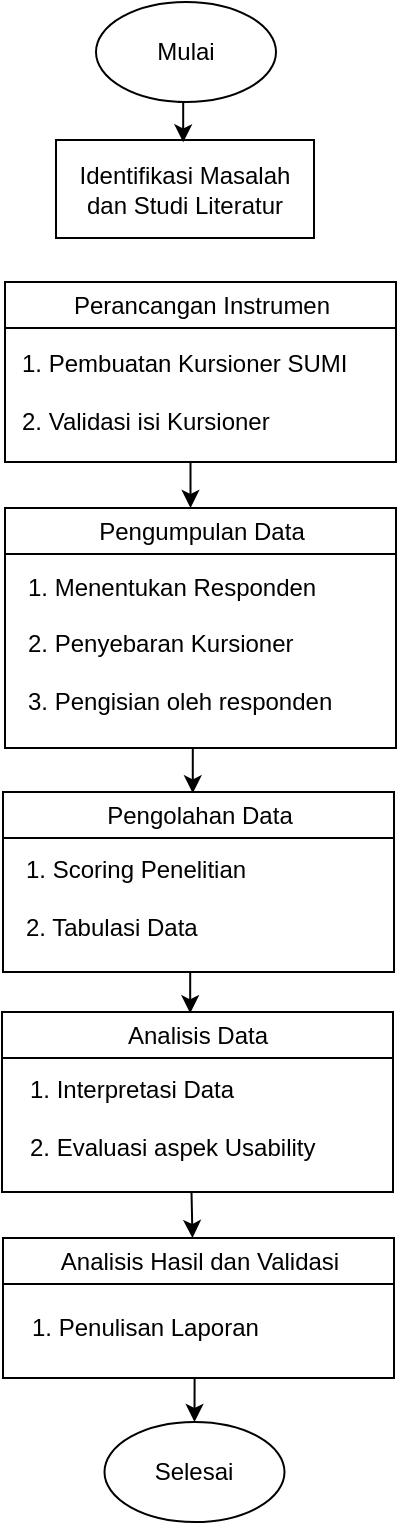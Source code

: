 <mxfile version="26.2.13">
  <diagram name="Halaman-1" id="lDfFB0H2LgIuX2-iN0OB">
    <mxGraphModel dx="1828" dy="1222" grid="1" gridSize="10" guides="1" tooltips="1" connect="1" arrows="1" fold="1" page="1" pageScale="1" pageWidth="827" pageHeight="1169" math="0" shadow="0">
      <root>
        <mxCell id="0" />
        <mxCell id="1" parent="0" />
        <mxCell id="qPp3lJdlhkr1oG_WdOik-1" value="Mulai" style="ellipse;whiteSpace=wrap;html=1;" vertex="1" parent="1">
          <mxGeometry x="369" y="120" width="90" height="50" as="geometry" />
        </mxCell>
        <mxCell id="qPp3lJdlhkr1oG_WdOik-3" value="Identifikasi Masalah dan Studi Literatur" style="rounded=0;whiteSpace=wrap;html=1;" vertex="1" parent="1">
          <mxGeometry x="349" y="189" width="129" height="49" as="geometry" />
        </mxCell>
        <mxCell id="qPp3lJdlhkr1oG_WdOik-42" style="edgeStyle=orthogonalEdgeStyle;rounded=0;orthogonalLoop=1;jettySize=auto;html=1;exitX=0.5;exitY=1;exitDx=0;exitDy=0;" edge="1" parent="1">
          <mxGeometry relative="1" as="geometry">
            <mxPoint x="416.25" y="350" as="sourcePoint" />
            <mxPoint x="416.258" y="373" as="targetPoint" />
          </mxGeometry>
        </mxCell>
        <mxCell id="qPp3lJdlhkr1oG_WdOik-11" value="&lt;span style=&quot;font-weight: normal;&quot;&gt;Perancangan Instrumen&lt;/span&gt;" style="swimlane;whiteSpace=wrap;html=1;" vertex="1" parent="1">
          <mxGeometry x="323.5" y="260" width="195.5" height="90" as="geometry">
            <mxRectangle x="360" y="290" width="170" height="30" as="alternateBounds" />
          </mxGeometry>
        </mxCell>
        <mxCell id="qPp3lJdlhkr1oG_WdOik-12" value="1. Pembuatan Kursioner SUMI&lt;div&gt;&lt;br&gt;&lt;/div&gt;&lt;div&gt;2. Validasi isi Kursioner&lt;/div&gt;" style="text;html=1;align=left;verticalAlign=middle;resizable=0;points=[];autosize=1;strokeColor=none;fillColor=none;fontSize=12;strokeWidth=4;perimeterSpacing=3;spacing=6;spacingTop=0;" vertex="1" parent="qPp3lJdlhkr1oG_WdOik-11">
          <mxGeometry x="2.75" y="25" width="190" height="60" as="geometry" />
        </mxCell>
        <mxCell id="qPp3lJdlhkr1oG_WdOik-13" value="&lt;span style=&quot;font-weight: normal;&quot;&gt;Pengumpulan Data&lt;/span&gt;" style="swimlane;whiteSpace=wrap;html=1;" vertex="1" parent="1">
          <mxGeometry x="323.5" y="373" width="195.5" height="120" as="geometry">
            <mxRectangle x="360" y="290" width="170" height="30" as="alternateBounds" />
          </mxGeometry>
        </mxCell>
        <mxCell id="qPp3lJdlhkr1oG_WdOik-14" value="1. Menentukan Responden&lt;div&gt;&lt;br&gt;&lt;/div&gt;&lt;div&gt;2. Penyebaran Kursioner&lt;/div&gt;&lt;div&gt;&lt;br&gt;&lt;/div&gt;&lt;div&gt;3. Pengisian oleh responden&lt;/div&gt;" style="text;html=1;align=left;verticalAlign=middle;resizable=0;points=[];autosize=1;strokeColor=none;fillColor=none;fontSize=12;strokeWidth=4;perimeterSpacing=3;spacing=6;spacingTop=0;" vertex="1" parent="qPp3lJdlhkr1oG_WdOik-13">
          <mxGeometry x="5.75" y="23" width="180" height="90" as="geometry" />
        </mxCell>
        <mxCell id="qPp3lJdlhkr1oG_WdOik-16" value="&lt;span style=&quot;font-weight: normal;&quot;&gt;Pengolahan Data&lt;/span&gt;" style="swimlane;whiteSpace=wrap;html=1;" vertex="1" parent="1">
          <mxGeometry x="322.5" y="515" width="195.5" height="90" as="geometry">
            <mxRectangle x="360" y="290" width="170" height="30" as="alternateBounds" />
          </mxGeometry>
        </mxCell>
        <mxCell id="qPp3lJdlhkr1oG_WdOik-17" value="1. Scoring Penelitian&lt;div&gt;&lt;br&gt;&lt;/div&gt;&lt;div&gt;2. Tabulasi Data&lt;/div&gt;" style="text;html=1;align=left;verticalAlign=middle;resizable=0;points=[];autosize=1;strokeColor=none;fillColor=none;fontSize=12;strokeWidth=4;perimeterSpacing=3;spacing=6;spacingTop=0;" vertex="1" parent="qPp3lJdlhkr1oG_WdOik-16">
          <mxGeometry x="5.75" y="23" width="140" height="60" as="geometry" />
        </mxCell>
        <mxCell id="qPp3lJdlhkr1oG_WdOik-38" style="edgeStyle=orthogonalEdgeStyle;rounded=0;orthogonalLoop=1;jettySize=auto;html=1;exitX=0.5;exitY=1;exitDx=0;exitDy=0;entryX=0.5;entryY=0;entryDx=0;entryDy=0;" edge="1" parent="1">
          <mxGeometry relative="1" as="geometry">
            <mxPoint x="416.75" y="715.0" as="sourcePoint" />
            <mxPoint x="417.25" y="738" as="targetPoint" />
          </mxGeometry>
        </mxCell>
        <mxCell id="qPp3lJdlhkr1oG_WdOik-20" value="&lt;span style=&quot;font-weight: normal;&quot;&gt;Analisis Data&lt;/span&gt;" style="swimlane;whiteSpace=wrap;html=1;" vertex="1" parent="1">
          <mxGeometry x="322" y="625" width="195.5" height="90" as="geometry">
            <mxRectangle x="360" y="290" width="170" height="30" as="alternateBounds" />
          </mxGeometry>
        </mxCell>
        <mxCell id="qPp3lJdlhkr1oG_WdOik-21" value="1. Interpretasi Data&lt;div&gt;&lt;br&gt;&lt;/div&gt;&lt;div&gt;2. Evaluasi aspek Usability&lt;/div&gt;" style="text;html=1;align=left;verticalAlign=middle;resizable=0;points=[];autosize=1;strokeColor=none;fillColor=none;fontSize=12;strokeWidth=4;perimeterSpacing=3;spacing=6;spacingTop=0;" vertex="1" parent="qPp3lJdlhkr1oG_WdOik-20">
          <mxGeometry x="7.75" y="23" width="170" height="60" as="geometry" />
        </mxCell>
        <mxCell id="qPp3lJdlhkr1oG_WdOik-37" style="edgeStyle=orthogonalEdgeStyle;rounded=0;orthogonalLoop=1;jettySize=auto;html=1;exitX=0.5;exitY=1;exitDx=0;exitDy=0;entryX=0.5;entryY=0;entryDx=0;entryDy=0;" edge="1" parent="1" source="qPp3lJdlhkr1oG_WdOik-25" target="qPp3lJdlhkr1oG_WdOik-34">
          <mxGeometry relative="1" as="geometry" />
        </mxCell>
        <mxCell id="qPp3lJdlhkr1oG_WdOik-25" value="&lt;span style=&quot;font-weight: normal;&quot;&gt;Analisis Hasil dan Validasi&lt;/span&gt;" style="swimlane;whiteSpace=wrap;html=1;" vertex="1" parent="1">
          <mxGeometry x="322.5" y="738" width="195.5" height="70" as="geometry">
            <mxRectangle x="360" y="290" width="170" height="30" as="alternateBounds" />
          </mxGeometry>
        </mxCell>
        <mxCell id="qPp3lJdlhkr1oG_WdOik-26" value="1. Penulisan Laporan" style="text;html=1;align=left;verticalAlign=middle;resizable=0;points=[];autosize=1;strokeColor=none;fillColor=none;fontSize=12;strokeWidth=4;perimeterSpacing=3;spacing=6;spacingTop=0;" vertex="1" parent="qPp3lJdlhkr1oG_WdOik-25">
          <mxGeometry x="8.25" y="30" width="140" height="30" as="geometry" />
        </mxCell>
        <mxCell id="qPp3lJdlhkr1oG_WdOik-34" value="Selesai" style="ellipse;whiteSpace=wrap;html=1;" vertex="1" parent="1">
          <mxGeometry x="373.25" y="830" width="90" height="50" as="geometry" />
        </mxCell>
        <mxCell id="qPp3lJdlhkr1oG_WdOik-36" style="edgeStyle=orthogonalEdgeStyle;rounded=0;orthogonalLoop=1;jettySize=auto;html=1;exitX=0.5;exitY=1;exitDx=0;exitDy=0;entryX=0.524;entryY=0.024;entryDx=0;entryDy=0;entryPerimeter=0;" edge="1" parent="1">
          <mxGeometry relative="1" as="geometry">
            <mxPoint x="410" y="170" as="sourcePoint" />
            <mxPoint x="412.596" y="190.176" as="targetPoint" />
          </mxGeometry>
        </mxCell>
        <mxCell id="qPp3lJdlhkr1oG_WdOik-40" style="edgeStyle=orthogonalEdgeStyle;rounded=0;orthogonalLoop=1;jettySize=auto;html=1;exitX=0.5;exitY=1;exitDx=0;exitDy=0;entryX=0.512;entryY=0.007;entryDx=0;entryDy=0;entryPerimeter=0;" edge="1" parent="1">
          <mxGeometry relative="1" as="geometry">
            <mxPoint x="414.25" y="605" as="sourcePoint" />
            <mxPoint x="416.096" y="625.63" as="targetPoint" />
          </mxGeometry>
        </mxCell>
        <mxCell id="qPp3lJdlhkr1oG_WdOik-43" style="edgeStyle=orthogonalEdgeStyle;rounded=0;orthogonalLoop=1;jettySize=auto;html=1;exitX=0.5;exitY=1;exitDx=0;exitDy=0;entryX=0.516;entryY=0.007;entryDx=0;entryDy=0;entryPerimeter=0;" edge="1" parent="1">
          <mxGeometry relative="1" as="geometry">
            <mxPoint x="415.25" y="493" as="sourcePoint" />
            <mxPoint x="417.378" y="515.63" as="targetPoint" />
          </mxGeometry>
        </mxCell>
      </root>
    </mxGraphModel>
  </diagram>
</mxfile>
